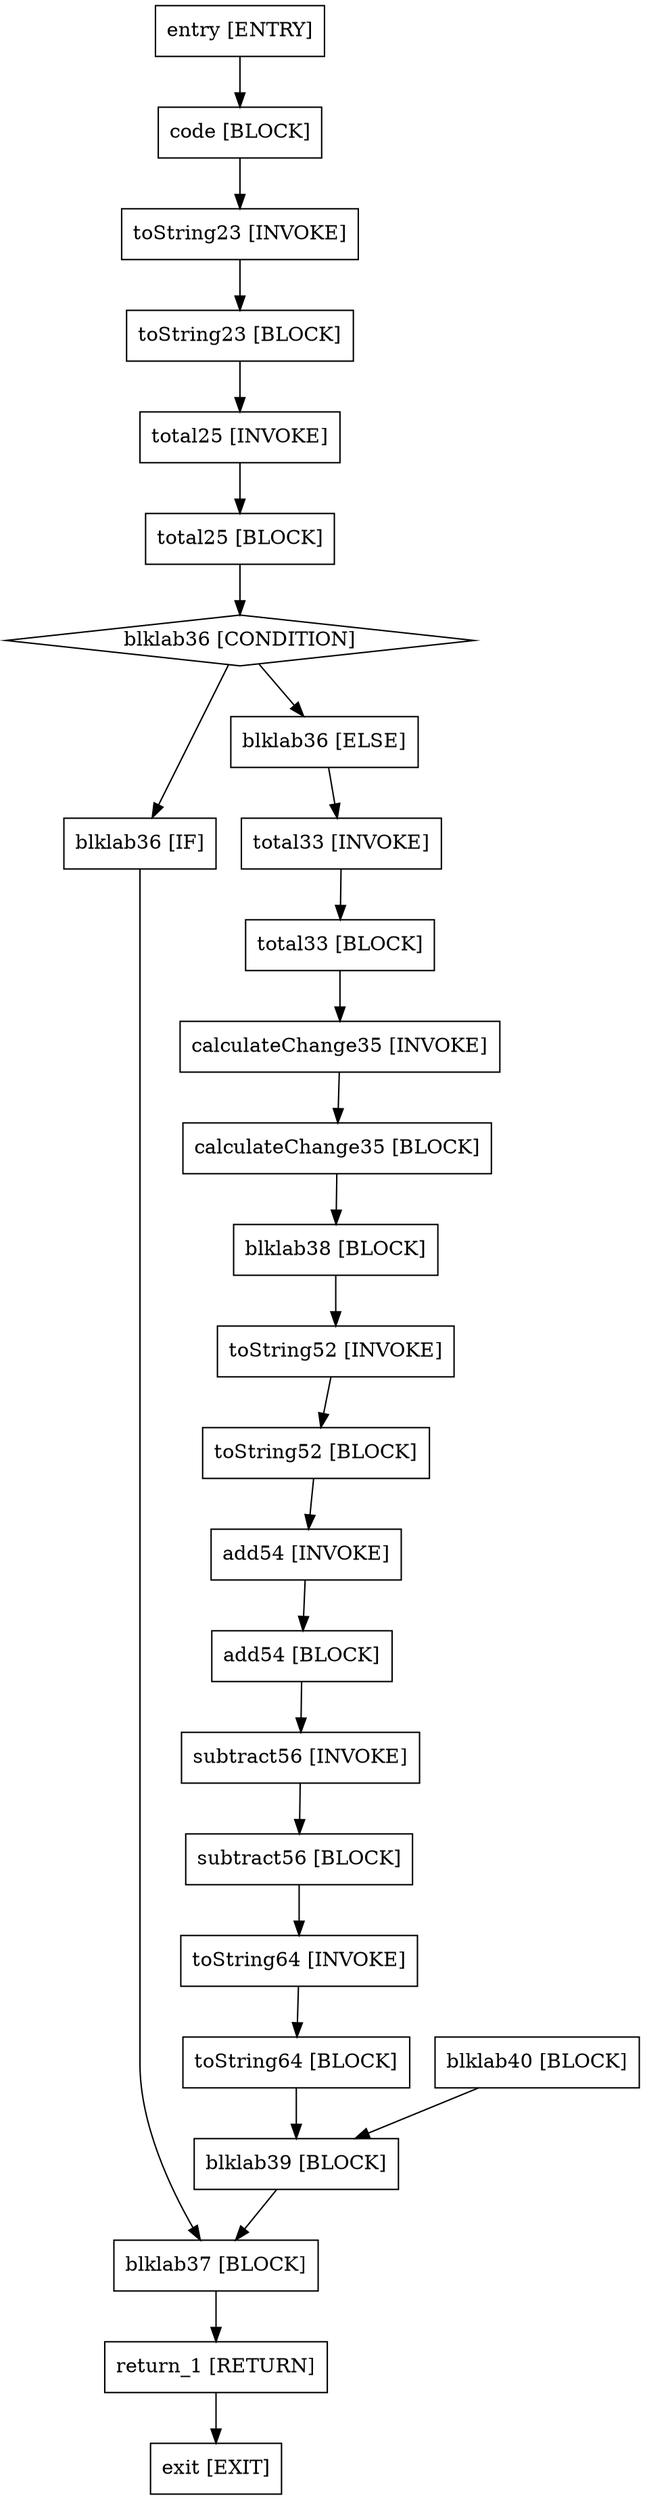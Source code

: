 digraph buy{
"entry [ENTRY]"[shape=box];
"code [BLOCK]"[shape=box];
"toString23 [INVOKE]"[shape=box];
"toString23 [BLOCK]"[shape=box];
"total25 [INVOKE]"[shape=box];
"total25 [BLOCK]"[shape=box];
"blklab36 [CONDITION]"[shape=diamond];
"blklab36 [IF]"[shape=box];
"blklab36 [ELSE]"[shape=box];
"blklab37 [BLOCK]"[shape=box];
"total33 [INVOKE]"[shape=box];
"total33 [BLOCK]"[shape=box];
"calculateChange35 [INVOKE]"[shape=box];
"calculateChange35 [BLOCK]"[shape=box];
"blklab38 [BLOCK]"[shape=box];
"blklab40 [BLOCK]"[shape=box];
"blklab39 [BLOCK]"[shape=box];
"toString52 [INVOKE]"[shape=box];
"toString52 [BLOCK]"[shape=box];
"add54 [INVOKE]"[shape=box];
"add54 [BLOCK]"[shape=box];
"subtract56 [INVOKE]"[shape=box];
"subtract56 [BLOCK]"[shape=box];
"toString64 [INVOKE]"[shape=box];
"toString64 [BLOCK]"[shape=box];
"return_1 [RETURN]"[shape=box];
"exit [EXIT]"[shape=box];
"entry [ENTRY]"->"code [BLOCK]";
"code [BLOCK]"->"toString23 [INVOKE]";
"toString23 [INVOKE]"->"toString23 [BLOCK]";
"toString23 [BLOCK]"->"total25 [INVOKE]";
"total25 [INVOKE]"->"total25 [BLOCK]";
"total25 [BLOCK]"->"blklab36 [CONDITION]";
"blklab36 [CONDITION]"->"blklab36 [IF]";
"blklab36 [CONDITION]"->"blklab36 [ELSE]";
"blklab36 [IF]"->"blklab37 [BLOCK]";
"blklab36 [ELSE]"->"total33 [INVOKE]";
"blklab37 [BLOCK]"->"return_1 [RETURN]";
"total33 [INVOKE]"->"total33 [BLOCK]";
"total33 [BLOCK]"->"calculateChange35 [INVOKE]";
"calculateChange35 [INVOKE]"->"calculateChange35 [BLOCK]";
"calculateChange35 [BLOCK]"->"blklab38 [BLOCK]";
"blklab38 [BLOCK]"->"toString52 [INVOKE]";
"blklab40 [BLOCK]"->"blklab39 [BLOCK]";
"blklab39 [BLOCK]"->"blklab37 [BLOCK]";
"toString52 [INVOKE]"->"toString52 [BLOCK]";
"toString52 [BLOCK]"->"add54 [INVOKE]";
"add54 [INVOKE]"->"add54 [BLOCK]";
"add54 [BLOCK]"->"subtract56 [INVOKE]";
"subtract56 [INVOKE]"->"subtract56 [BLOCK]";
"subtract56 [BLOCK]"->"toString64 [INVOKE]";
"toString64 [INVOKE]"->"toString64 [BLOCK]";
"toString64 [BLOCK]"->"blklab39 [BLOCK]";
"return_1 [RETURN]"->"exit [EXIT]";

}
